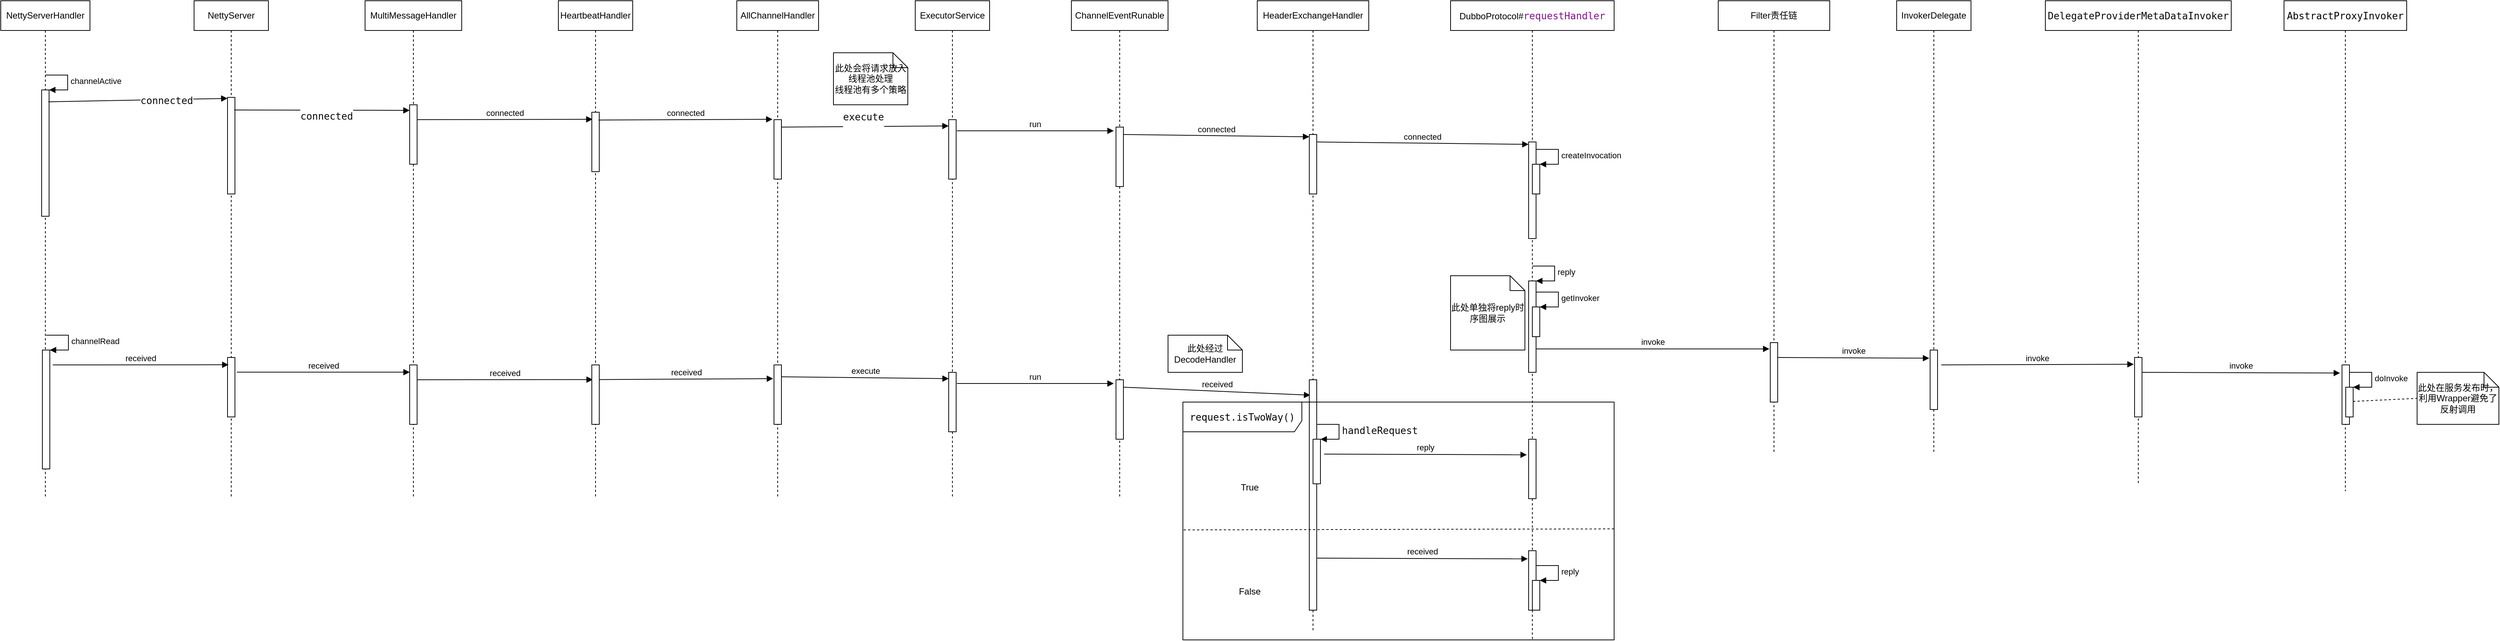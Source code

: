 <mxfile version="20.2.3" type="github">
  <diagram id="TdvoRKJfYM33dsyxjR8E" name="Page-1">
    <mxGraphModel dx="2473" dy="944" grid="1" gridSize="10" guides="1" tooltips="1" connect="1" arrows="1" fold="1" page="1" pageScale="1" pageWidth="850" pageHeight="1100" math="0" shadow="0">
      <root>
        <mxCell id="0" />
        <mxCell id="1" parent="0" />
        <mxCell id="A7BGZNvsOnJAbKlG1tEc-1" value="NettyServer" style="shape=umlLifeline;perimeter=lifelinePerimeter;whiteSpace=wrap;html=1;container=1;collapsible=0;recursiveResize=0;outlineConnect=0;" vertex="1" parent="1">
          <mxGeometry x="50" y="90" width="100" height="670" as="geometry" />
        </mxCell>
        <mxCell id="A7BGZNvsOnJAbKlG1tEc-2" value="" style="html=1;points=[];perimeter=orthogonalPerimeter;" vertex="1" parent="A7BGZNvsOnJAbKlG1tEc-1">
          <mxGeometry x="45" y="130" width="10" height="130" as="geometry" />
        </mxCell>
        <mxCell id="A7BGZNvsOnJAbKlG1tEc-46" value="" style="html=1;points=[];perimeter=orthogonalPerimeter;" vertex="1" parent="A7BGZNvsOnJAbKlG1tEc-1">
          <mxGeometry x="45" y="480" width="10" height="80" as="geometry" />
        </mxCell>
        <mxCell id="A7BGZNvsOnJAbKlG1tEc-4" value="MultiMessageHandler" style="shape=umlLifeline;perimeter=lifelinePerimeter;whiteSpace=wrap;html=1;container=1;collapsible=0;recursiveResize=0;outlineConnect=0;" vertex="1" parent="1">
          <mxGeometry x="280" y="90" width="130" height="670" as="geometry" />
        </mxCell>
        <mxCell id="A7BGZNvsOnJAbKlG1tEc-5" value="" style="html=1;points=[];perimeter=orthogonalPerimeter;" vertex="1" parent="A7BGZNvsOnJAbKlG1tEc-4">
          <mxGeometry x="60" y="140" width="10" height="80" as="geometry" />
        </mxCell>
        <mxCell id="A7BGZNvsOnJAbKlG1tEc-9" value="connected" style="html=1;verticalAlign=bottom;endArrow=block;rounded=0;entryX=0.1;entryY=0.119;entryDx=0;entryDy=0;entryPerimeter=0;" edge="1" parent="A7BGZNvsOnJAbKlG1tEc-4" target="A7BGZNvsOnJAbKlG1tEc-8">
          <mxGeometry width="80" relative="1" as="geometry">
            <mxPoint x="70" y="160" as="sourcePoint" />
            <mxPoint x="150" y="160" as="targetPoint" />
          </mxGeometry>
        </mxCell>
        <mxCell id="A7BGZNvsOnJAbKlG1tEc-48" value="" style="html=1;points=[];perimeter=orthogonalPerimeter;" vertex="1" parent="A7BGZNvsOnJAbKlG1tEc-4">
          <mxGeometry x="60" y="490" width="10" height="80" as="geometry" />
        </mxCell>
        <mxCell id="A7BGZNvsOnJAbKlG1tEc-51" value="received" style="html=1;verticalAlign=bottom;endArrow=block;rounded=0;entryX=0.137;entryY=0.247;entryDx=0;entryDy=0;entryPerimeter=0;" edge="1" parent="A7BGZNvsOnJAbKlG1tEc-4" target="A7BGZNvsOnJAbKlG1tEc-50">
          <mxGeometry width="80" relative="1" as="geometry">
            <mxPoint x="70" y="510" as="sourcePoint" />
            <mxPoint x="150" y="510" as="targetPoint" />
          </mxGeometry>
        </mxCell>
        <mxCell id="A7BGZNvsOnJAbKlG1tEc-6" value="&lt;pre style=&quot;color: rgb(8, 8, 8); font-family: &amp;quot;JetBrains Mono&amp;quot;, monospace; font-size: 9.8pt;&quot;&gt;connected&lt;/pre&gt;" style="html=1;verticalAlign=bottom;endArrow=block;rounded=0;entryX=0;entryY=0.094;entryDx=0;entryDy=0;entryPerimeter=0;exitX=0.9;exitY=0.131;exitDx=0;exitDy=0;exitPerimeter=0;" edge="1" parent="1" source="A7BGZNvsOnJAbKlG1tEc-2" target="A7BGZNvsOnJAbKlG1tEc-5">
          <mxGeometry x="0.055" y="-32" width="80" relative="1" as="geometry">
            <mxPoint x="130" y="238" as="sourcePoint" />
            <mxPoint x="190" y="240" as="targetPoint" />
            <mxPoint as="offset" />
          </mxGeometry>
        </mxCell>
        <mxCell id="A7BGZNvsOnJAbKlG1tEc-7" value="HeartbeatHandler" style="shape=umlLifeline;perimeter=lifelinePerimeter;whiteSpace=wrap;html=1;container=1;collapsible=0;recursiveResize=0;outlineConnect=0;" vertex="1" parent="1">
          <mxGeometry x="540" y="90" width="100" height="670" as="geometry" />
        </mxCell>
        <mxCell id="A7BGZNvsOnJAbKlG1tEc-8" value="" style="html=1;points=[];perimeter=orthogonalPerimeter;" vertex="1" parent="A7BGZNvsOnJAbKlG1tEc-7">
          <mxGeometry x="45" y="150" width="10" height="80" as="geometry" />
        </mxCell>
        <mxCell id="A7BGZNvsOnJAbKlG1tEc-50" value="" style="html=1;points=[];perimeter=orthogonalPerimeter;" vertex="1" parent="A7BGZNvsOnJAbKlG1tEc-7">
          <mxGeometry x="45" y="490" width="10" height="80" as="geometry" />
        </mxCell>
        <mxCell id="A7BGZNvsOnJAbKlG1tEc-10" value="AllChannelHandler" style="shape=umlLifeline;perimeter=lifelinePerimeter;whiteSpace=wrap;html=1;container=1;collapsible=0;recursiveResize=0;outlineConnect=0;" vertex="1" parent="1">
          <mxGeometry x="780" y="90" width="110" height="670" as="geometry" />
        </mxCell>
        <mxCell id="A7BGZNvsOnJAbKlG1tEc-11" value="" style="html=1;points=[];perimeter=orthogonalPerimeter;" vertex="1" parent="A7BGZNvsOnJAbKlG1tEc-10">
          <mxGeometry x="50" y="160" width="10" height="80" as="geometry" />
        </mxCell>
        <mxCell id="A7BGZNvsOnJAbKlG1tEc-15" value="&lt;pre style=&quot;color: rgb(8, 8, 8); font-family: &amp;quot;JetBrains Mono&amp;quot;, monospace; font-size: 9.8pt;&quot;&gt;execute&lt;/pre&gt;" style="html=1;verticalAlign=bottom;endArrow=block;rounded=0;entryX=0;entryY=0.106;entryDx=0;entryDy=0;entryPerimeter=0;" edge="1" parent="A7BGZNvsOnJAbKlG1tEc-10" target="A7BGZNvsOnJAbKlG1tEc-14">
          <mxGeometry x="-0.023" y="-11" width="80" relative="1" as="geometry">
            <mxPoint x="60" y="170" as="sourcePoint" />
            <mxPoint x="140" y="170" as="targetPoint" />
            <mxPoint as="offset" />
          </mxGeometry>
        </mxCell>
        <mxCell id="A7BGZNvsOnJAbKlG1tEc-52" value="" style="html=1;points=[];perimeter=orthogonalPerimeter;" vertex="1" parent="A7BGZNvsOnJAbKlG1tEc-10">
          <mxGeometry x="50" y="490" width="10" height="80" as="geometry" />
        </mxCell>
        <mxCell id="A7BGZNvsOnJAbKlG1tEc-12" value="connected" style="html=1;verticalAlign=bottom;endArrow=block;rounded=0;exitX=0.9;exitY=0.131;exitDx=0;exitDy=0;exitPerimeter=0;entryX=-0.2;entryY=-0.006;entryDx=0;entryDy=0;entryPerimeter=0;" edge="1" parent="1" source="A7BGZNvsOnJAbKlG1tEc-8" target="A7BGZNvsOnJAbKlG1tEc-11">
          <mxGeometry width="80" relative="1" as="geometry">
            <mxPoint x="600" y="250" as="sourcePoint" />
            <mxPoint x="680" y="250" as="targetPoint" />
          </mxGeometry>
        </mxCell>
        <mxCell id="A7BGZNvsOnJAbKlG1tEc-13" value="ExecutorService" style="shape=umlLifeline;perimeter=lifelinePerimeter;whiteSpace=wrap;html=1;container=1;collapsible=0;recursiveResize=0;outlineConnect=0;" vertex="1" parent="1">
          <mxGeometry x="1020" y="90" width="100" height="670" as="geometry" />
        </mxCell>
        <mxCell id="A7BGZNvsOnJAbKlG1tEc-14" value="" style="html=1;points=[];perimeter=orthogonalPerimeter;" vertex="1" parent="A7BGZNvsOnJAbKlG1tEc-13">
          <mxGeometry x="45" y="160" width="10" height="80" as="geometry" />
        </mxCell>
        <mxCell id="A7BGZNvsOnJAbKlG1tEc-20" value="run" style="html=1;verticalAlign=bottom;endArrow=block;rounded=0;entryX=-0.3;entryY=0.063;entryDx=0;entryDy=0;entryPerimeter=0;" edge="1" parent="A7BGZNvsOnJAbKlG1tEc-13" target="A7BGZNvsOnJAbKlG1tEc-19">
          <mxGeometry width="80" relative="1" as="geometry">
            <mxPoint x="56" y="175" as="sourcePoint" />
            <mxPoint x="136" y="175" as="targetPoint" />
          </mxGeometry>
        </mxCell>
        <mxCell id="A7BGZNvsOnJAbKlG1tEc-16" value="此处会将请求放入线程池处理&lt;br&gt;线程池有多个策略" style="shape=note;size=20;whiteSpace=wrap;html=1;" vertex="1" parent="1">
          <mxGeometry x="910" y="160" width="100" height="70" as="geometry" />
        </mxCell>
        <mxCell id="A7BGZNvsOnJAbKlG1tEc-18" value="ChannelEventRunable" style="shape=umlLifeline;perimeter=lifelinePerimeter;whiteSpace=wrap;html=1;container=1;collapsible=0;recursiveResize=0;outlineConnect=0;" vertex="1" parent="1">
          <mxGeometry x="1230" y="90" width="130" height="670" as="geometry" />
        </mxCell>
        <mxCell id="A7BGZNvsOnJAbKlG1tEc-19" value="" style="html=1;points=[];perimeter=orthogonalPerimeter;" vertex="1" parent="A7BGZNvsOnJAbKlG1tEc-18">
          <mxGeometry x="60" y="170" width="10" height="80" as="geometry" />
        </mxCell>
        <mxCell id="A7BGZNvsOnJAbKlG1tEc-23" value="connected" style="html=1;verticalAlign=bottom;endArrow=block;rounded=0;entryX=0;entryY=0.038;entryDx=0;entryDy=0;entryPerimeter=0;" edge="1" parent="A7BGZNvsOnJAbKlG1tEc-18" target="A7BGZNvsOnJAbKlG1tEc-22">
          <mxGeometry width="80" relative="1" as="geometry">
            <mxPoint x="70" y="180" as="sourcePoint" />
            <mxPoint x="150" y="180" as="targetPoint" />
          </mxGeometry>
        </mxCell>
        <mxCell id="A7BGZNvsOnJAbKlG1tEc-59" value="received" style="html=1;verticalAlign=bottom;endArrow=block;rounded=0;entryX=0.137;entryY=0.067;entryDx=0;entryDy=0;entryPerimeter=0;" edge="1" parent="A7BGZNvsOnJAbKlG1tEc-18" target="A7BGZNvsOnJAbKlG1tEc-58">
          <mxGeometry width="80" relative="1" as="geometry">
            <mxPoint x="70" y="520" as="sourcePoint" />
            <mxPoint x="150" y="520" as="targetPoint" />
          </mxGeometry>
        </mxCell>
        <mxCell id="A7BGZNvsOnJAbKlG1tEc-21" value="HeaderExchangeHandler" style="shape=umlLifeline;perimeter=lifelinePerimeter;whiteSpace=wrap;html=1;container=1;collapsible=0;recursiveResize=0;outlineConnect=0;" vertex="1" parent="1">
          <mxGeometry x="1480" y="90" width="150" height="850" as="geometry" />
        </mxCell>
        <mxCell id="A7BGZNvsOnJAbKlG1tEc-22" value="" style="html=1;points=[];perimeter=orthogonalPerimeter;" vertex="1" parent="A7BGZNvsOnJAbKlG1tEc-21">
          <mxGeometry x="70" y="180" width="10" height="80" as="geometry" />
        </mxCell>
        <mxCell id="A7BGZNvsOnJAbKlG1tEc-26" value="connected" style="html=1;verticalAlign=bottom;endArrow=block;rounded=0;entryX=0;entryY=0.025;entryDx=0;entryDy=0;entryPerimeter=0;" edge="1" parent="A7BGZNvsOnJAbKlG1tEc-21" target="A7BGZNvsOnJAbKlG1tEc-25">
          <mxGeometry width="80" relative="1" as="geometry">
            <mxPoint x="80" y="190" as="sourcePoint" />
            <mxPoint x="160" y="190" as="targetPoint" />
          </mxGeometry>
        </mxCell>
        <mxCell id="A7BGZNvsOnJAbKlG1tEc-58" value="" style="html=1;points=[];perimeter=orthogonalPerimeter;" vertex="1" parent="A7BGZNvsOnJAbKlG1tEc-21">
          <mxGeometry x="70" y="510" width="10" height="310" as="geometry" />
        </mxCell>
        <mxCell id="A7BGZNvsOnJAbKlG1tEc-24" value="DubboProtocol#&lt;span style=&quot;color: rgb(135, 16, 148); background-color: rgb(255, 255, 255); font-family: &amp;quot;JetBrains Mono&amp;quot;, monospace; font-size: 9.8pt;&quot;&gt;requestHandler&lt;/span&gt;" style="shape=umlLifeline;perimeter=lifelinePerimeter;whiteSpace=wrap;html=1;container=1;collapsible=0;recursiveResize=0;outlineConnect=0;" vertex="1" parent="1">
          <mxGeometry x="1740" y="90" width="220" height="860" as="geometry" />
        </mxCell>
        <mxCell id="A7BGZNvsOnJAbKlG1tEc-25" value="" style="html=1;points=[];perimeter=orthogonalPerimeter;fontFamily=Helvetica;fontSize=12;fontColor=default;align=center;strokeColor=default;fillColor=default;" vertex="1" parent="A7BGZNvsOnJAbKlG1tEc-24">
          <mxGeometry x="105" y="190" width="10" height="130" as="geometry" />
        </mxCell>
        <mxCell id="A7BGZNvsOnJAbKlG1tEc-30" value="" style="html=1;points=[];perimeter=orthogonalPerimeter;" vertex="1" parent="A7BGZNvsOnJAbKlG1tEc-24">
          <mxGeometry x="110" y="220" width="10" height="40" as="geometry" />
        </mxCell>
        <mxCell id="A7BGZNvsOnJAbKlG1tEc-31" value="createInvocation" style="edgeStyle=orthogonalEdgeStyle;html=1;align=left;spacingLeft=2;endArrow=block;rounded=0;entryX=1;entryY=0;" edge="1" target="A7BGZNvsOnJAbKlG1tEc-30" parent="A7BGZNvsOnJAbKlG1tEc-24">
          <mxGeometry relative="1" as="geometry">
            <mxPoint x="115" y="200" as="sourcePoint" />
            <Array as="points">
              <mxPoint x="145" y="200" />
            </Array>
          </mxGeometry>
        </mxCell>
        <mxCell id="A7BGZNvsOnJAbKlG1tEc-61" value="&lt;pre style=&quot;background-color:#ffffff;color:#080808;font-family:&#39;JetBrains Mono&#39;,monospace;font-size:9.8pt;&quot;&gt;&lt;span style=&quot;color:#000000;&quot;&gt;request&lt;/span&gt;.isTwoWay()&lt;/pre&gt;" style="shape=umlFrame;whiteSpace=wrap;html=1;width=160;height=40;" vertex="1" parent="A7BGZNvsOnJAbKlG1tEc-24">
          <mxGeometry x="-360" y="540" width="580" height="320" as="geometry" />
        </mxCell>
        <mxCell id="A7BGZNvsOnJAbKlG1tEc-62" value="" style="html=1;points=[];perimeter=orthogonalPerimeter;" vertex="1" parent="A7BGZNvsOnJAbKlG1tEc-24">
          <mxGeometry x="-185" y="590" width="10" height="60" as="geometry" />
        </mxCell>
        <mxCell id="A7BGZNvsOnJAbKlG1tEc-63" value="&lt;pre style=&quot;color: rgb(8, 8, 8); font-family: &amp;quot;JetBrains Mono&amp;quot;, monospace; font-size: 9.8pt;&quot;&gt;handleRequest&lt;/pre&gt;" style="edgeStyle=orthogonalEdgeStyle;html=1;align=left;spacingLeft=2;endArrow=block;rounded=0;entryX=1;entryY=0;" edge="1" target="A7BGZNvsOnJAbKlG1tEc-62" parent="A7BGZNvsOnJAbKlG1tEc-24">
          <mxGeometry relative="1" as="geometry">
            <mxPoint x="-180" y="570" as="sourcePoint" />
            <Array as="points">
              <mxPoint x="-150" y="570" />
            </Array>
          </mxGeometry>
        </mxCell>
        <mxCell id="A7BGZNvsOnJAbKlG1tEc-64" value="" style="html=1;points=[];perimeter=orthogonalPerimeter;" vertex="1" parent="A7BGZNvsOnJAbKlG1tEc-24">
          <mxGeometry x="105" y="590" width="10" height="80" as="geometry" />
        </mxCell>
        <mxCell id="A7BGZNvsOnJAbKlG1tEc-65" value="reply" style="html=1;verticalAlign=bottom;endArrow=block;rounded=0;entryX=-0.238;entryY=0.262;entryDx=0;entryDy=0;entryPerimeter=0;" edge="1" parent="A7BGZNvsOnJAbKlG1tEc-24" target="A7BGZNvsOnJAbKlG1tEc-64">
          <mxGeometry width="80" relative="1" as="geometry">
            <mxPoint x="-170" y="610" as="sourcePoint" />
            <mxPoint x="-90" y="610" as="targetPoint" />
          </mxGeometry>
        </mxCell>
        <mxCell id="A7BGZNvsOnJAbKlG1tEc-66" value="" style="endArrow=none;dashed=1;html=1;rounded=0;exitX=1;exitY=0.652;exitDx=0;exitDy=0;exitPerimeter=0;" edge="1" parent="A7BGZNvsOnJAbKlG1tEc-24">
          <mxGeometry width="50" height="50" relative="1" as="geometry">
            <mxPoint x="220" y="710.64" as="sourcePoint" />
            <mxPoint x="-360" y="712" as="targetPoint" />
          </mxGeometry>
        </mxCell>
        <mxCell id="A7BGZNvsOnJAbKlG1tEc-67" value="True" style="text;html=1;strokeColor=none;fillColor=none;align=center;verticalAlign=middle;whiteSpace=wrap;rounded=0;" vertex="1" parent="A7BGZNvsOnJAbKlG1tEc-24">
          <mxGeometry x="-300" y="640" width="60" height="30" as="geometry" />
        </mxCell>
        <mxCell id="A7BGZNvsOnJAbKlG1tEc-68" value="False" style="text;html=1;strokeColor=none;fillColor=none;align=center;verticalAlign=middle;whiteSpace=wrap;rounded=0;" vertex="1" parent="A7BGZNvsOnJAbKlG1tEc-24">
          <mxGeometry x="-300" y="780" width="60" height="30" as="geometry" />
        </mxCell>
        <mxCell id="A7BGZNvsOnJAbKlG1tEc-69" value="" style="html=1;points=[];perimeter=orthogonalPerimeter;" vertex="1" parent="A7BGZNvsOnJAbKlG1tEc-24">
          <mxGeometry x="105" y="740" width="10" height="80" as="geometry" />
        </mxCell>
        <mxCell id="A7BGZNvsOnJAbKlG1tEc-70" value="received" style="html=1;verticalAlign=bottom;endArrow=block;rounded=0;entryX=-0.113;entryY=0.137;entryDx=0;entryDy=0;entryPerimeter=0;" edge="1" parent="A7BGZNvsOnJAbKlG1tEc-24" target="A7BGZNvsOnJAbKlG1tEc-69">
          <mxGeometry width="80" relative="1" as="geometry">
            <mxPoint x="-180" y="750" as="sourcePoint" />
            <mxPoint x="-100" y="750" as="targetPoint" />
          </mxGeometry>
        </mxCell>
        <mxCell id="A7BGZNvsOnJAbKlG1tEc-71" value="" style="html=1;points=[];perimeter=orthogonalPerimeter;" vertex="1" parent="A7BGZNvsOnJAbKlG1tEc-24">
          <mxGeometry x="110" y="780" width="10" height="40" as="geometry" />
        </mxCell>
        <mxCell id="A7BGZNvsOnJAbKlG1tEc-72" value="reply" style="edgeStyle=orthogonalEdgeStyle;html=1;align=left;spacingLeft=2;endArrow=block;rounded=0;entryX=1;entryY=0;" edge="1" target="A7BGZNvsOnJAbKlG1tEc-71" parent="A7BGZNvsOnJAbKlG1tEc-24">
          <mxGeometry relative="1" as="geometry">
            <mxPoint x="115" y="760" as="sourcePoint" />
            <Array as="points">
              <mxPoint x="145" y="760" />
            </Array>
          </mxGeometry>
        </mxCell>
        <mxCell id="A7BGZNvsOnJAbKlG1tEc-73" value="" style="html=1;points=[];perimeter=orthogonalPerimeter;" vertex="1" parent="A7BGZNvsOnJAbKlG1tEc-24">
          <mxGeometry x="105" y="377" width="10" height="123" as="geometry" />
        </mxCell>
        <mxCell id="A7BGZNvsOnJAbKlG1tEc-74" value="reply" style="edgeStyle=orthogonalEdgeStyle;html=1;align=left;spacingLeft=2;endArrow=block;rounded=0;entryX=1;entryY=0;" edge="1" target="A7BGZNvsOnJAbKlG1tEc-73" parent="A7BGZNvsOnJAbKlG1tEc-24">
          <mxGeometry relative="1" as="geometry">
            <mxPoint x="110" y="357" as="sourcePoint" />
            <Array as="points">
              <mxPoint x="140" y="357" />
            </Array>
          </mxGeometry>
        </mxCell>
        <mxCell id="A7BGZNvsOnJAbKlG1tEc-75" value="" style="html=1;points=[];perimeter=orthogonalPerimeter;" vertex="1" parent="A7BGZNvsOnJAbKlG1tEc-24">
          <mxGeometry x="110" y="412" width="10" height="40" as="geometry" />
        </mxCell>
        <mxCell id="A7BGZNvsOnJAbKlG1tEc-76" value="getInvoker" style="edgeStyle=orthogonalEdgeStyle;html=1;align=left;spacingLeft=2;endArrow=block;rounded=0;entryX=1;entryY=0;" edge="1" target="A7BGZNvsOnJAbKlG1tEc-75" parent="A7BGZNvsOnJAbKlG1tEc-24">
          <mxGeometry relative="1" as="geometry">
            <mxPoint x="115" y="392" as="sourcePoint" />
            <Array as="points">
              <mxPoint x="145" y="392" />
            </Array>
          </mxGeometry>
        </mxCell>
        <mxCell id="A7BGZNvsOnJAbKlG1tEc-93" value="此处单独将reply时序图展示" style="shape=note;size=20;whiteSpace=wrap;html=1;" vertex="1" parent="A7BGZNvsOnJAbKlG1tEc-24">
          <mxGeometry y="370" width="100" height="100" as="geometry" />
        </mxCell>
        <mxCell id="A7BGZNvsOnJAbKlG1tEc-27" value="NettyServerHandler" style="shape=umlLifeline;perimeter=lifelinePerimeter;whiteSpace=wrap;html=1;container=1;collapsible=0;recursiveResize=0;outlineConnect=0;" vertex="1" parent="1">
          <mxGeometry x="-210" y="90" width="120" height="670" as="geometry" />
        </mxCell>
        <mxCell id="A7BGZNvsOnJAbKlG1tEc-28" value="" style="html=1;points=[];perimeter=orthogonalPerimeter;" vertex="1" parent="A7BGZNvsOnJAbKlG1tEc-27">
          <mxGeometry x="55" y="120" width="10" height="170" as="geometry" />
        </mxCell>
        <mxCell id="A7BGZNvsOnJAbKlG1tEc-29" value="channelActive" style="edgeStyle=orthogonalEdgeStyle;html=1;align=left;spacingLeft=2;endArrow=block;rounded=0;entryX=1;entryY=0;" edge="1" target="A7BGZNvsOnJAbKlG1tEc-28" parent="A7BGZNvsOnJAbKlG1tEc-27">
          <mxGeometry relative="1" as="geometry">
            <mxPoint x="60" y="100" as="sourcePoint" />
            <Array as="points">
              <mxPoint x="90" y="100" />
            </Array>
          </mxGeometry>
        </mxCell>
        <mxCell id="A7BGZNvsOnJAbKlG1tEc-44" value="" style="html=1;points=[];perimeter=orthogonalPerimeter;" vertex="1" parent="A7BGZNvsOnJAbKlG1tEc-27">
          <mxGeometry x="56" y="470" width="10" height="160" as="geometry" />
        </mxCell>
        <mxCell id="A7BGZNvsOnJAbKlG1tEc-45" value="channelRead" style="edgeStyle=orthogonalEdgeStyle;html=1;align=left;spacingLeft=2;endArrow=block;rounded=0;entryX=1;entryY=0;" edge="1" target="A7BGZNvsOnJAbKlG1tEc-44" parent="A7BGZNvsOnJAbKlG1tEc-27">
          <mxGeometry relative="1" as="geometry">
            <mxPoint x="61" y="450" as="sourcePoint" />
            <Array as="points">
              <mxPoint x="91" y="450" />
            </Array>
          </mxGeometry>
        </mxCell>
        <mxCell id="A7BGZNvsOnJAbKlG1tEc-47" value="received" style="html=1;verticalAlign=bottom;endArrow=block;rounded=0;entryX=0.137;entryY=0.122;entryDx=0;entryDy=0;entryPerimeter=0;" edge="1" parent="A7BGZNvsOnJAbKlG1tEc-27" target="A7BGZNvsOnJAbKlG1tEc-46">
          <mxGeometry width="80" relative="1" as="geometry">
            <mxPoint x="70" y="490" as="sourcePoint" />
            <mxPoint x="150" y="490" as="targetPoint" />
          </mxGeometry>
        </mxCell>
        <mxCell id="A7BGZNvsOnJAbKlG1tEc-3" value="&lt;pre style=&quot;color: rgb(8, 8, 8); font-family: &amp;quot;JetBrains Mono&amp;quot;, monospace; font-size: 9.8pt;&quot;&gt;connected&lt;/pre&gt;" style="html=1;align=left;spacingLeft=2;endArrow=block;rounded=0;entryX=0;entryY=0.011;exitX=0.9;exitY=0.094;exitDx=0;exitDy=0;exitPerimeter=0;entryDx=0;entryDy=0;entryPerimeter=0;" edge="1" target="A7BGZNvsOnJAbKlG1tEc-2" parent="1" source="A7BGZNvsOnJAbKlG1tEc-28">
          <mxGeometry relative="1" as="geometry">
            <mxPoint x="100" y="200" as="sourcePoint" />
          </mxGeometry>
        </mxCell>
        <mxCell id="A7BGZNvsOnJAbKlG1tEc-49" value="received" style="html=1;verticalAlign=bottom;endArrow=block;rounded=0;exitX=1.262;exitY=0.247;exitDx=0;exitDy=0;exitPerimeter=0;entryX=0.012;entryY=0.122;entryDx=0;entryDy=0;entryPerimeter=0;" edge="1" parent="1" source="A7BGZNvsOnJAbKlG1tEc-46" target="A7BGZNvsOnJAbKlG1tEc-48">
          <mxGeometry width="80" relative="1" as="geometry">
            <mxPoint x="110" y="590" as="sourcePoint" />
            <mxPoint x="190" y="590" as="targetPoint" />
          </mxGeometry>
        </mxCell>
        <mxCell id="A7BGZNvsOnJAbKlG1tEc-53" value="received" style="html=1;verticalAlign=bottom;endArrow=block;rounded=0;exitX=1.012;exitY=0.247;exitDx=0;exitDy=0;exitPerimeter=0;entryX=-0.113;entryY=0.231;entryDx=0;entryDy=0;entryPerimeter=0;" edge="1" parent="1" source="A7BGZNvsOnJAbKlG1tEc-50" target="A7BGZNvsOnJAbKlG1tEc-52">
          <mxGeometry width="80" relative="1" as="geometry">
            <mxPoint x="600" y="600" as="sourcePoint" />
            <mxPoint x="680" y="600" as="targetPoint" />
          </mxGeometry>
        </mxCell>
        <mxCell id="A7BGZNvsOnJAbKlG1tEc-54" value="" style="html=1;points=[];perimeter=orthogonalPerimeter;" vertex="1" parent="1">
          <mxGeometry x="1065" y="590" width="10" height="80" as="geometry" />
        </mxCell>
        <mxCell id="A7BGZNvsOnJAbKlG1tEc-55" value="run" style="html=1;verticalAlign=bottom;endArrow=block;rounded=0;entryX=-0.3;entryY=0.063;entryDx=0;entryDy=0;entryPerimeter=0;" edge="1" parent="1" target="A7BGZNvsOnJAbKlG1tEc-56">
          <mxGeometry width="80" relative="1" as="geometry">
            <mxPoint x="1076" y="605" as="sourcePoint" />
            <mxPoint x="136" y="515" as="targetPoint" />
          </mxGeometry>
        </mxCell>
        <mxCell id="A7BGZNvsOnJAbKlG1tEc-56" value="" style="html=1;points=[];perimeter=orthogonalPerimeter;" vertex="1" parent="1">
          <mxGeometry x="1290" y="600" width="10" height="80" as="geometry" />
        </mxCell>
        <mxCell id="A7BGZNvsOnJAbKlG1tEc-57" value="execute" style="html=1;verticalAlign=bottom;endArrow=block;rounded=0;exitX=1.012;exitY=0.2;exitDx=0;exitDy=0;exitPerimeter=0;entryX=0.012;entryY=0.106;entryDx=0;entryDy=0;entryPerimeter=0;" edge="1" parent="1" source="A7BGZNvsOnJAbKlG1tEc-52" target="A7BGZNvsOnJAbKlG1tEc-54">
          <mxGeometry width="80" relative="1" as="geometry">
            <mxPoint x="850" y="600" as="sourcePoint" />
            <mxPoint x="930" y="600" as="targetPoint" />
          </mxGeometry>
        </mxCell>
        <mxCell id="A7BGZNvsOnJAbKlG1tEc-60" value="此处经过DecodeHandler" style="shape=note;size=20;whiteSpace=wrap;html=1;" vertex="1" parent="1">
          <mxGeometry x="1360" y="540" width="100" height="50" as="geometry" />
        </mxCell>
        <mxCell id="A7BGZNvsOnJAbKlG1tEc-77" value="Filter责任链" style="shape=umlLifeline;perimeter=lifelinePerimeter;whiteSpace=wrap;html=1;container=1;collapsible=0;recursiveResize=0;outlineConnect=0;" vertex="1" parent="1">
          <mxGeometry x="2100" y="90" width="150" height="610" as="geometry" />
        </mxCell>
        <mxCell id="A7BGZNvsOnJAbKlG1tEc-79" value="" style="html=1;points=[];perimeter=orthogonalPerimeter;" vertex="1" parent="A7BGZNvsOnJAbKlG1tEc-77">
          <mxGeometry x="70" y="460" width="10" height="80" as="geometry" />
        </mxCell>
        <mxCell id="A7BGZNvsOnJAbKlG1tEc-82" value="invoke" style="html=1;verticalAlign=bottom;endArrow=block;rounded=0;entryX=-0.113;entryY=0.137;entryDx=0;entryDy=0;entryPerimeter=0;" edge="1" parent="A7BGZNvsOnJAbKlG1tEc-77" target="A7BGZNvsOnJAbKlG1tEc-81">
          <mxGeometry width="80" relative="1" as="geometry">
            <mxPoint x="80" y="480" as="sourcePoint" />
            <mxPoint x="160" y="480" as="targetPoint" />
          </mxGeometry>
        </mxCell>
        <mxCell id="A7BGZNvsOnJAbKlG1tEc-78" value="invoke" style="html=1;verticalAlign=bottom;endArrow=block;rounded=0;exitX=1.012;exitY=0.744;exitDx=0;exitDy=0;exitPerimeter=0;entryX=-0.113;entryY=0.106;entryDx=0;entryDy=0;entryPerimeter=0;" edge="1" parent="1" source="A7BGZNvsOnJAbKlG1tEc-73" target="A7BGZNvsOnJAbKlG1tEc-79">
          <mxGeometry width="80" relative="1" as="geometry">
            <mxPoint x="1860" y="560" as="sourcePoint" />
            <mxPoint x="1940" y="560" as="targetPoint" />
          </mxGeometry>
        </mxCell>
        <mxCell id="A7BGZNvsOnJAbKlG1tEc-80" value="InvokerDelegate" style="shape=umlLifeline;perimeter=lifelinePerimeter;whiteSpace=wrap;html=1;container=1;collapsible=0;recursiveResize=0;outlineConnect=0;" vertex="1" parent="1">
          <mxGeometry x="2340" y="90" width="100" height="610" as="geometry" />
        </mxCell>
        <mxCell id="A7BGZNvsOnJAbKlG1tEc-81" value="" style="html=1;points=[];perimeter=orthogonalPerimeter;" vertex="1" parent="A7BGZNvsOnJAbKlG1tEc-80">
          <mxGeometry x="45" y="470" width="10" height="80" as="geometry" />
        </mxCell>
        <mxCell id="A7BGZNvsOnJAbKlG1tEc-85" value="invoke" style="html=1;verticalAlign=bottom;endArrow=block;rounded=0;entryX=-0.113;entryY=0.114;entryDx=0;entryDy=0;entryPerimeter=0;" edge="1" parent="A7BGZNvsOnJAbKlG1tEc-80" target="A7BGZNvsOnJAbKlG1tEc-84">
          <mxGeometry width="80" relative="1" as="geometry">
            <mxPoint x="60" y="490" as="sourcePoint" />
            <mxPoint x="140" y="490" as="targetPoint" />
          </mxGeometry>
        </mxCell>
        <mxCell id="A7BGZNvsOnJAbKlG1tEc-83" value="&lt;pre style=&quot;background-color:#ffffff;color:#080808;font-family:&#39;JetBrains Mono&#39;,monospace;font-size:9.8pt;&quot;&gt;DelegateProviderMetaDataInvoker&lt;/pre&gt;" style="shape=umlLifeline;perimeter=lifelinePerimeter;whiteSpace=wrap;html=1;container=1;collapsible=0;recursiveResize=0;outlineConnect=0;" vertex="1" parent="1">
          <mxGeometry x="2540" y="90" width="250" height="650" as="geometry" />
        </mxCell>
        <mxCell id="A7BGZNvsOnJAbKlG1tEc-84" value="" style="html=1;points=[];perimeter=orthogonalPerimeter;" vertex="1" parent="A7BGZNvsOnJAbKlG1tEc-83">
          <mxGeometry x="120" y="480" width="10" height="80" as="geometry" />
        </mxCell>
        <mxCell id="A7BGZNvsOnJAbKlG1tEc-88" value="invoke" style="html=1;verticalAlign=bottom;endArrow=block;rounded=0;entryX=-0.263;entryY=0.137;entryDx=0;entryDy=0;entryPerimeter=0;" edge="1" parent="A7BGZNvsOnJAbKlG1tEc-83" target="A7BGZNvsOnJAbKlG1tEc-87">
          <mxGeometry width="80" relative="1" as="geometry">
            <mxPoint x="130" y="500" as="sourcePoint" />
            <mxPoint x="210" y="500" as="targetPoint" />
          </mxGeometry>
        </mxCell>
        <mxCell id="A7BGZNvsOnJAbKlG1tEc-86" value="&lt;pre style=&quot;background-color:#ffffff;color:#080808;font-family:&#39;JetBrains Mono&#39;,monospace;font-size:9.8pt;&quot;&gt;&lt;span style=&quot;color:#000000;&quot;&gt;AbstractProxyInvoker&lt;/span&gt;&lt;/pre&gt;" style="shape=umlLifeline;perimeter=lifelinePerimeter;whiteSpace=wrap;html=1;container=1;collapsible=0;recursiveResize=0;outlineConnect=0;" vertex="1" parent="1">
          <mxGeometry x="2861" y="90" width="165" height="660" as="geometry" />
        </mxCell>
        <mxCell id="A7BGZNvsOnJAbKlG1tEc-87" value="" style="html=1;points=[];perimeter=orthogonalPerimeter;" vertex="1" parent="A7BGZNvsOnJAbKlG1tEc-86">
          <mxGeometry x="78" y="490" width="10" height="80" as="geometry" />
        </mxCell>
        <mxCell id="A7BGZNvsOnJAbKlG1tEc-89" value="" style="html=1;points=[];perimeter=orthogonalPerimeter;" vertex="1" parent="A7BGZNvsOnJAbKlG1tEc-86">
          <mxGeometry x="83" y="520" width="10" height="40" as="geometry" />
        </mxCell>
        <mxCell id="A7BGZNvsOnJAbKlG1tEc-90" value="doInvoke" style="edgeStyle=orthogonalEdgeStyle;html=1;align=left;spacingLeft=2;endArrow=block;rounded=0;entryX=1;entryY=0;" edge="1" target="A7BGZNvsOnJAbKlG1tEc-89" parent="A7BGZNvsOnJAbKlG1tEc-86">
          <mxGeometry relative="1" as="geometry">
            <mxPoint x="88" y="500" as="sourcePoint" />
            <Array as="points">
              <mxPoint x="118" y="500" />
            </Array>
          </mxGeometry>
        </mxCell>
        <mxCell id="A7BGZNvsOnJAbKlG1tEc-91" value="此处在服务发布时，利用Wrapper避免了反射调用" style="shape=note;size=20;whiteSpace=wrap;html=1;" vertex="1" parent="1">
          <mxGeometry x="3040" y="590" width="110" height="70" as="geometry" />
        </mxCell>
        <mxCell id="A7BGZNvsOnJAbKlG1tEc-92" value="" style="endArrow=none;dashed=1;html=1;rounded=0;exitX=0.987;exitY=0.478;exitDx=0;exitDy=0;exitPerimeter=0;entryX=0;entryY=0.5;entryDx=0;entryDy=0;entryPerimeter=0;" edge="1" parent="1" source="A7BGZNvsOnJAbKlG1tEc-89" target="A7BGZNvsOnJAbKlG1tEc-91">
          <mxGeometry width="50" height="50" relative="1" as="geometry">
            <mxPoint x="3010" y="760" as="sourcePoint" />
            <mxPoint x="3060" y="710" as="targetPoint" />
          </mxGeometry>
        </mxCell>
      </root>
    </mxGraphModel>
  </diagram>
</mxfile>
